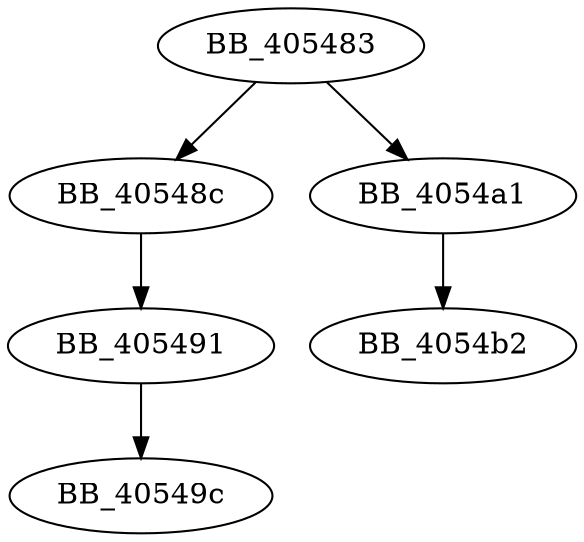 DiGraph __msize{
BB_405483->BB_40548c
BB_405483->BB_4054a1
BB_40548c->BB_405491
BB_405491->BB_40549c
BB_4054a1->BB_4054b2
}
